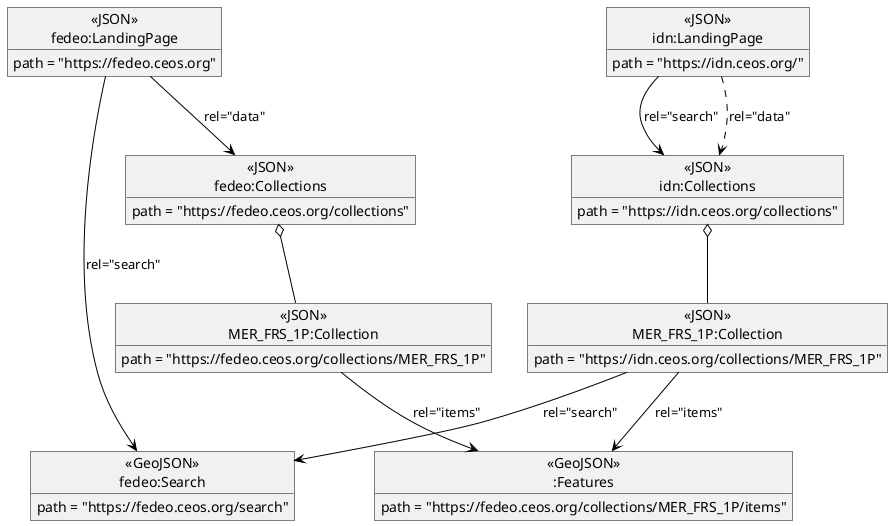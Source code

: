 @startuml

' Figure 20

skinparam componentStyle uml2
skinparam ArrowColor Black
skinparam ClassBorderColor Black
skinparam ComponentBorderColor Black
skinparam ObjectBorderColor Black

hide circle
' hide <<Resource>> circle
show <<GeoJSON>> circle




object "<<JSON>>\nidn:LandingPage" as federating_ldp {
   path = "https://idn.ceos.org/"
}



object "<<JSON>>\nidn:Collections" as federating_collections {
   path = "https://idn.ceos.org/collections"
}

federating_ldp ..> federating_collections : "rel="data""

object "<<JSON>>\nfedeo:LandingPage" as federated_ldp {
   path = "https://fedeo.ceos.org"
}

object "<<JSON>>\nfedeo:Collections" as federated_collections {
  path = "https://fedeo.ceos.org/collections"
}

object "<<GeoJSON>>\nfedeo:Search" as federated_search {
   path = "https://fedeo.ceos.org/search"
}

federated_ldp --> federated_collections : "rel="data""
federated_ldp --> federated_search : "rel="search""

federating_ldp --> federating_collections : "rel="search""




object "<<JSON>>\nMER_FRS_1P:Collection" as MER_FRS_1P {
      path = "https://fedeo.ceos.org/collections/MER_FRS_1P"
}

object "<<JSON>>\nMER_FRS_1P:Collection" as MER_FRS_1P_federating {
      path = "https://idn.ceos.org/collections/MER_FRS_1P"
}


object "<<GeoJSON>>\n:Features" as federated_items {
  path = "https://fedeo.ceos.org/collections/MER_FRS_1P/items"
}

federated_collections o-down- MER_FRS_1P

federating_collections o-down- MER_FRS_1P_federating


MER_FRS_1P --> federated_items : "rel="items""

MER_FRS_1P_federating --> federated_items : "rel="items""

MER_FRS_1P_federating --> federated_search : "rel="search""





@enduml